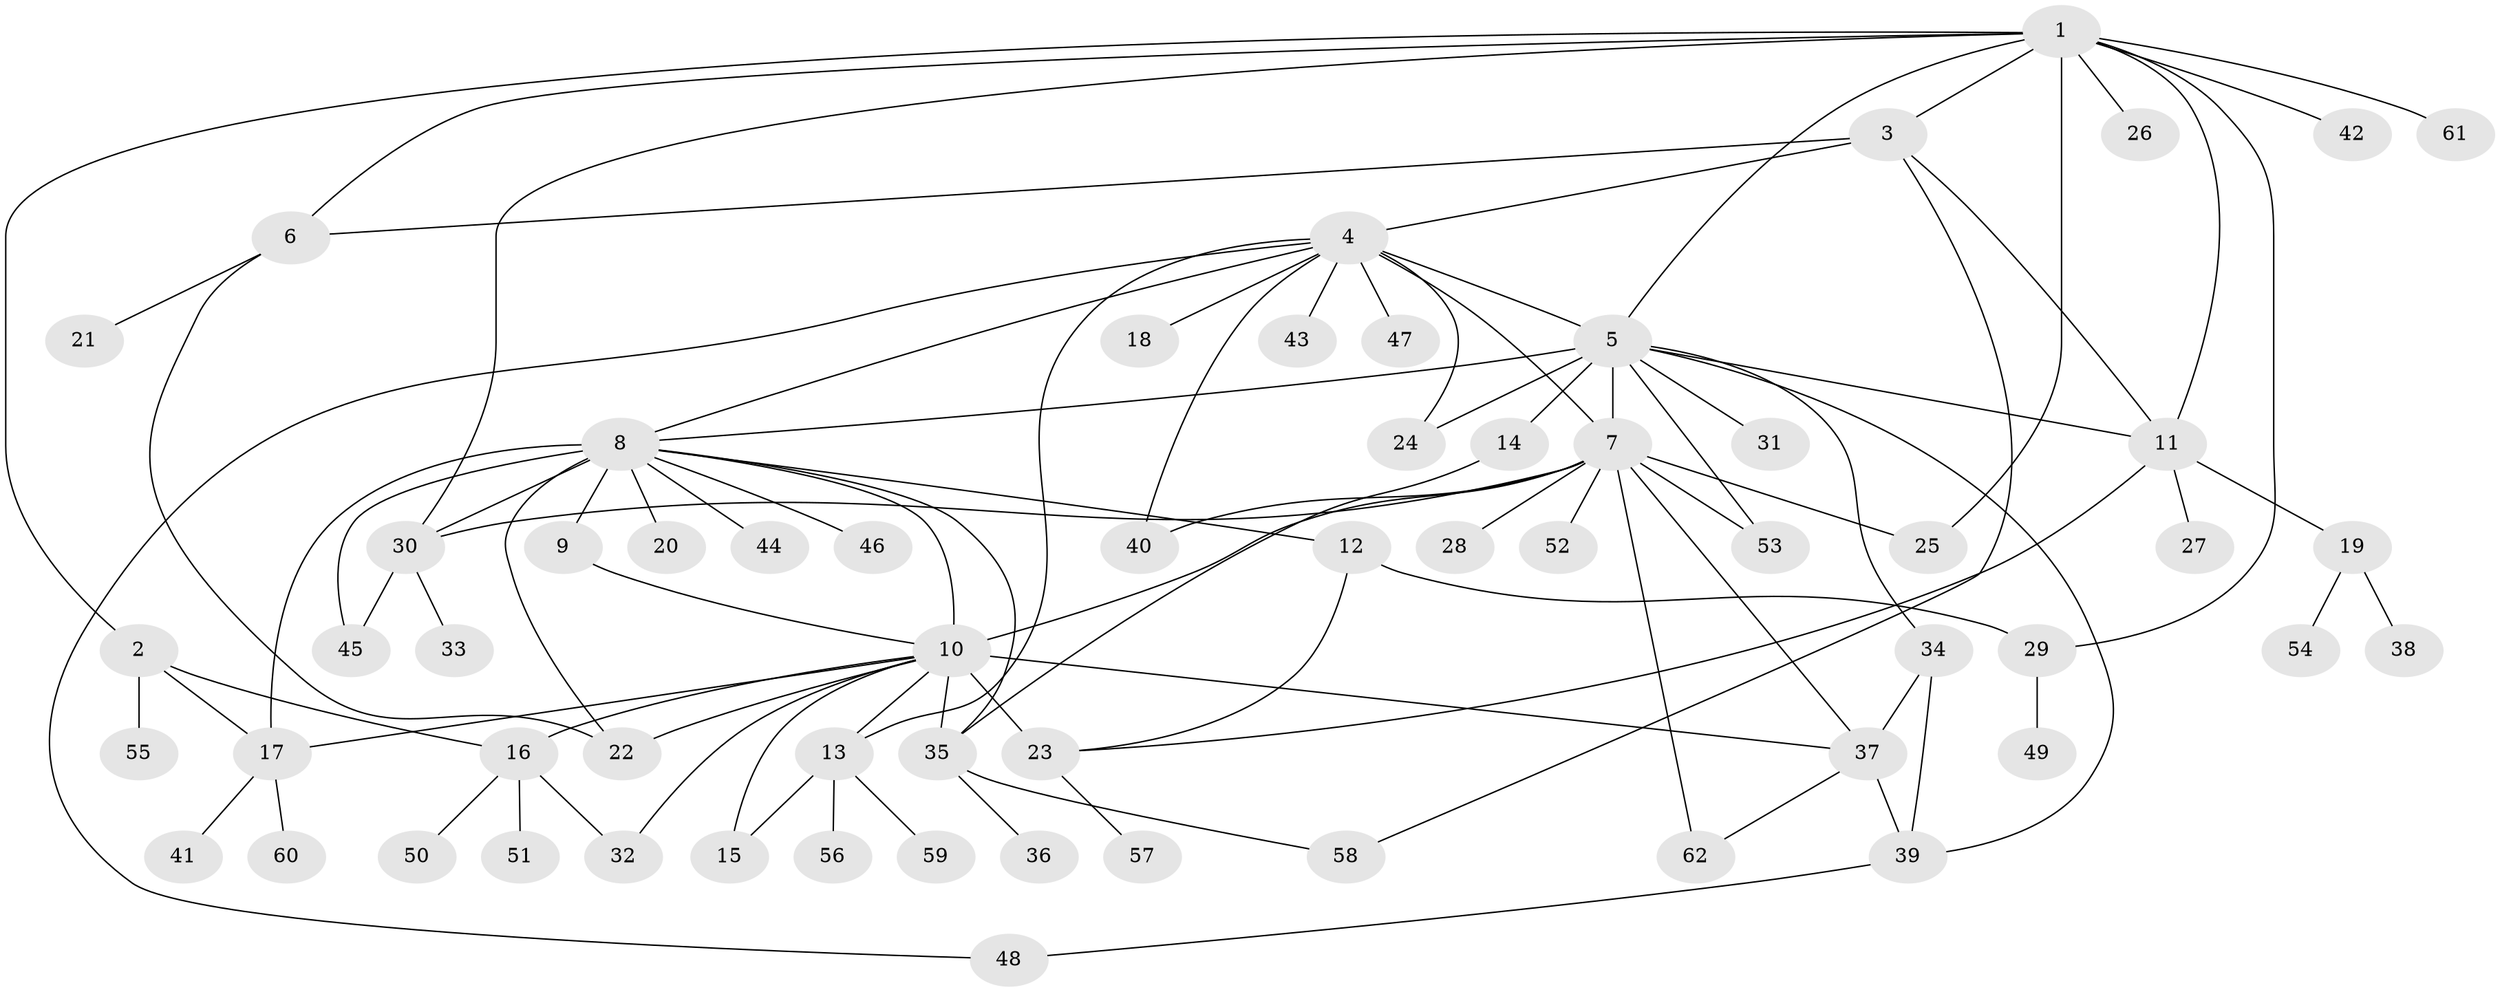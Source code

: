 // original degree distribution, {13: 0.016260162601626018, 6: 0.032520325203252036, 5: 0.04065040650406504, 16: 0.008130081300813009, 12: 0.008130081300813009, 9: 0.008130081300813009, 7: 0.032520325203252036, 24: 0.008130081300813009, 3: 0.06504065040650407, 2: 0.2764227642276423, 4: 0.032520325203252036, 1: 0.4715447154471545}
// Generated by graph-tools (version 1.1) at 2025/35/03/09/25 02:35:35]
// undirected, 62 vertices, 96 edges
graph export_dot {
graph [start="1"]
  node [color=gray90,style=filled];
  1;
  2;
  3;
  4;
  5;
  6;
  7;
  8;
  9;
  10;
  11;
  12;
  13;
  14;
  15;
  16;
  17;
  18;
  19;
  20;
  21;
  22;
  23;
  24;
  25;
  26;
  27;
  28;
  29;
  30;
  31;
  32;
  33;
  34;
  35;
  36;
  37;
  38;
  39;
  40;
  41;
  42;
  43;
  44;
  45;
  46;
  47;
  48;
  49;
  50;
  51;
  52;
  53;
  54;
  55;
  56;
  57;
  58;
  59;
  60;
  61;
  62;
  1 -- 2 [weight=1.0];
  1 -- 3 [weight=1.0];
  1 -- 5 [weight=1.0];
  1 -- 6 [weight=1.0];
  1 -- 11 [weight=1.0];
  1 -- 25 [weight=1.0];
  1 -- 26 [weight=1.0];
  1 -- 29 [weight=1.0];
  1 -- 30 [weight=1.0];
  1 -- 42 [weight=1.0];
  1 -- 61 [weight=1.0];
  2 -- 16 [weight=1.0];
  2 -- 17 [weight=1.0];
  2 -- 55 [weight=1.0];
  3 -- 4 [weight=2.0];
  3 -- 6 [weight=1.0];
  3 -- 11 [weight=1.0];
  3 -- 58 [weight=1.0];
  4 -- 5 [weight=1.0];
  4 -- 7 [weight=1.0];
  4 -- 8 [weight=1.0];
  4 -- 13 [weight=1.0];
  4 -- 18 [weight=1.0];
  4 -- 24 [weight=1.0];
  4 -- 40 [weight=1.0];
  4 -- 43 [weight=1.0];
  4 -- 47 [weight=1.0];
  4 -- 48 [weight=1.0];
  5 -- 7 [weight=1.0];
  5 -- 8 [weight=1.0];
  5 -- 11 [weight=1.0];
  5 -- 14 [weight=4.0];
  5 -- 24 [weight=1.0];
  5 -- 31 [weight=1.0];
  5 -- 34 [weight=1.0];
  5 -- 39 [weight=1.0];
  5 -- 53 [weight=1.0];
  6 -- 21 [weight=1.0];
  6 -- 22 [weight=1.0];
  7 -- 10 [weight=1.0];
  7 -- 25 [weight=1.0];
  7 -- 28 [weight=1.0];
  7 -- 30 [weight=1.0];
  7 -- 37 [weight=1.0];
  7 -- 40 [weight=1.0];
  7 -- 52 [weight=1.0];
  7 -- 53 [weight=1.0];
  7 -- 62 [weight=1.0];
  8 -- 9 [weight=5.0];
  8 -- 10 [weight=2.0];
  8 -- 12 [weight=1.0];
  8 -- 17 [weight=1.0];
  8 -- 20 [weight=1.0];
  8 -- 22 [weight=1.0];
  8 -- 30 [weight=1.0];
  8 -- 35 [weight=1.0];
  8 -- 44 [weight=1.0];
  8 -- 45 [weight=1.0];
  8 -- 46 [weight=1.0];
  9 -- 10 [weight=1.0];
  10 -- 13 [weight=1.0];
  10 -- 15 [weight=1.0];
  10 -- 16 [weight=2.0];
  10 -- 17 [weight=1.0];
  10 -- 22 [weight=1.0];
  10 -- 23 [weight=10.0];
  10 -- 32 [weight=1.0];
  10 -- 35 [weight=1.0];
  10 -- 37 [weight=1.0];
  11 -- 19 [weight=1.0];
  11 -- 23 [weight=1.0];
  11 -- 27 [weight=1.0];
  12 -- 23 [weight=1.0];
  12 -- 29 [weight=1.0];
  13 -- 15 [weight=1.0];
  13 -- 56 [weight=1.0];
  13 -- 59 [weight=1.0];
  14 -- 35 [weight=1.0];
  16 -- 32 [weight=1.0];
  16 -- 50 [weight=1.0];
  16 -- 51 [weight=1.0];
  17 -- 41 [weight=1.0];
  17 -- 60 [weight=1.0];
  19 -- 38 [weight=1.0];
  19 -- 54 [weight=1.0];
  23 -- 57 [weight=1.0];
  29 -- 49 [weight=1.0];
  30 -- 33 [weight=2.0];
  30 -- 45 [weight=1.0];
  34 -- 37 [weight=1.0];
  34 -- 39 [weight=1.0];
  35 -- 36 [weight=1.0];
  35 -- 58 [weight=1.0];
  37 -- 39 [weight=1.0];
  37 -- 62 [weight=1.0];
  39 -- 48 [weight=1.0];
}

